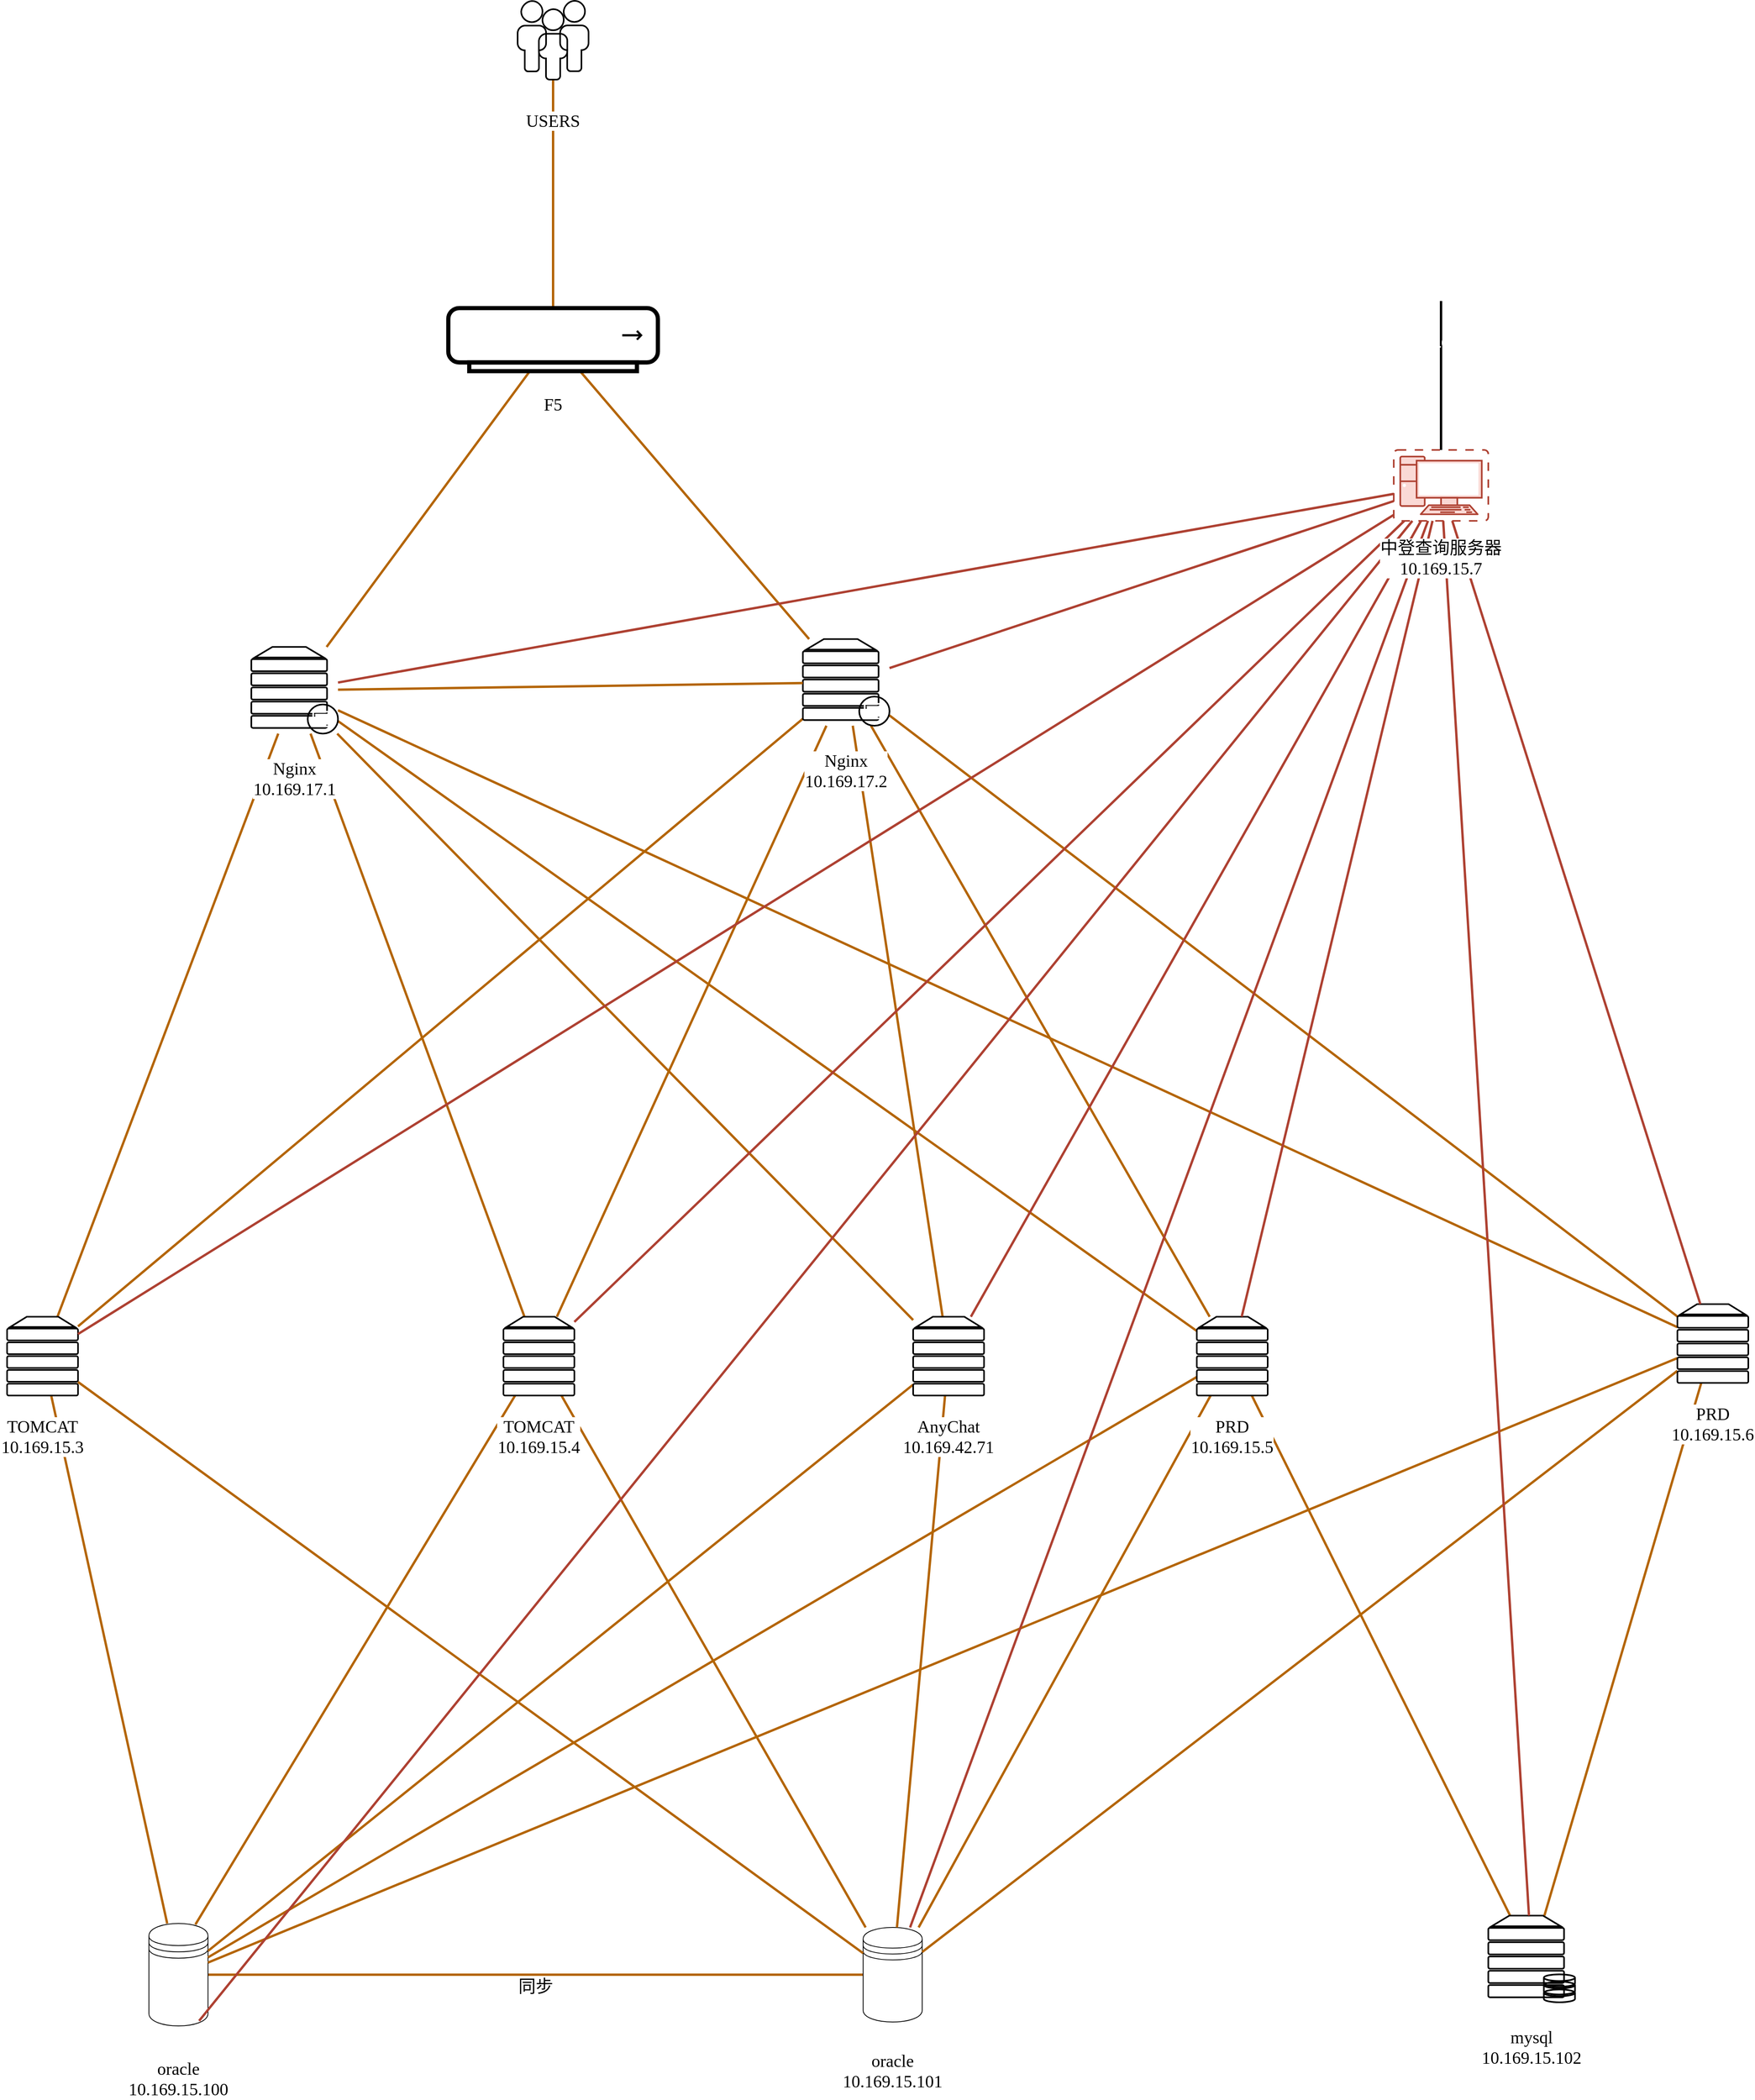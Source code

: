 <mxfile version="18.0.2" type="github" pages="2">
  <diagram id="6a731a19-8d31-9384-78a2-239565b7b9f0" name="财人汇物理图">
    <mxGraphModel dx="3671" dy="1588" grid="1" gridSize="10" guides="1" tooltips="1" connect="1" arrows="1" fold="1" page="1" pageScale="1" pageWidth="827" pageHeight="1169" background="none" math="1" shadow="0">
      <root>
        <mxCell id="0" />
        <mxCell id="1" parent="0" />
        <mxCell id="mS-wyy-bUG0AQd56grwA-2262" value="同步" style="orthogonalLoop=1;jettySize=auto;verticalAlign=middle;spacingBottom=-25;fillColor=#fad7ac;fontColor=default;labelBackgroundColor=default;fontFamily=Tahoma;fontSize=22;startArrow=none;startFill=0;strokeWidth=3;endArrow=none;endFill=0;strokeColor=#b46504;" edge="1" parent="1" source="mS-wyy-bUG0AQd56grwA-2258" target="mS-wyy-bUG0AQd56grwA-2261">
          <mxGeometry relative="1" as="geometry" />
        </mxCell>
        <mxCell id="mS-wyy-bUG0AQd56grwA-2258" value="oracle&#xa;10.169.15.100" style="shape=datastore;verticalAlign=middle;spacingBottom=0;fillColor=none;labelBackgroundColor=default;fontFamily=Tahoma;spacing=2;fontSize=22;labelPosition=center;verticalLabelPosition=bottom;align=center;" vertex="1" parent="1">
          <mxGeometry x="-520" y="2490" width="75" height="130" as="geometry" />
        </mxCell>
        <mxCell id="mS-wyy-bUG0AQd56grwA-2261" value="oracle&#xa;10.169.15.101" style="shape=datastore;fillColor=none;spacingBottom=0;verticalAlign=middle;labelBackgroundColor=default;fontFamily=Tahoma;fontSize=22;labelPosition=center;verticalLabelPosition=bottom;align=center;" vertex="1" parent="1">
          <mxGeometry x="386.5" y="2495" width="75" height="120" as="geometry" />
        </mxCell>
        <mxCell id="mS-wyy-bUG0AQd56grwA-2276" style="orthogonalLoop=1;jettySize=auto;fillColor=#fad7ac;fontColor=default;labelBackgroundColor=default;fontFamily=Tahoma;fontSize=22;verticalAlign=middle;startArrow=none;startFill=0;strokeWidth=3;endArrow=none;endFill=0;strokeColor=#b46504;" edge="1" parent="1" source="mS-wyy-bUG0AQd56grwA-2270" target="mS-wyy-bUG0AQd56grwA-2275">
          <mxGeometry relative="1" as="geometry" />
        </mxCell>
        <mxCell id="mS-wyy-bUG0AQd56grwA-2270" value="USERS" style="verticalAlign=middle;verticalLabelPosition=bottom;labelPosition=center;align=center;outlineConnect=0;fillColor=none;gradientDirection=north;strokeWidth=2;shape=mxgraph.networks.users;labelBackgroundColor=default;fontFamily=Tahoma;fontSize=22;" vertex="1" parent="1">
          <mxGeometry x="-52" y="50" width="90" height="100" as="geometry" />
        </mxCell>
        <mxCell id="mS-wyy-bUG0AQd56grwA-2279" style="orthogonalLoop=1;jettySize=auto;fillColor=#fad7ac;fontColor=default;labelBackgroundColor=default;fontFamily=Tahoma;fontSize=22;verticalAlign=middle;startArrow=none;startFill=0;strokeWidth=3;endArrow=none;endFill=0;curved=1;strokeColor=#b46504;" edge="1" parent="1" source="mS-wyy-bUG0AQd56grwA-2275" target="mS-wyy-bUG0AQd56grwA-2278">
          <mxGeometry relative="1" as="geometry" />
        </mxCell>
        <mxCell id="mS-wyy-bUG0AQd56grwA-2280" style="edgeStyle=none;orthogonalLoop=1;jettySize=auto;fillColor=#fad7ac;fontColor=default;labelBackgroundColor=default;fontFamily=Tahoma;fontSize=22;verticalAlign=middle;startArrow=none;startFill=0;strokeWidth=3;endArrow=none;endFill=0;curved=1;strokeColor=#b46504;" edge="1" parent="1" source="mS-wyy-bUG0AQd56grwA-2275" target="mS-wyy-bUG0AQd56grwA-2277">
          <mxGeometry relative="1" as="geometry" />
        </mxCell>
        <mxCell id="mS-wyy-bUG0AQd56grwA-2275" value="F5" style="verticalAlign=middle;verticalLabelPosition=bottom;labelPosition=center;align=center;outlineConnect=0;fillColor=none;gradientDirection=north;strokeWidth=2;shape=mxgraph.networks.hub;labelBackgroundColor=default;fontFamily=Tahoma;fontSize=22;" vertex="1" parent="1">
          <mxGeometry x="-140" y="440" width="266" height="80" as="geometry" />
        </mxCell>
        <mxCell id="mS-wyy-bUG0AQd56grwA-2296" style="edgeStyle=none;orthogonalLoop=1;jettySize=auto;fillColor=#fad7ac;fontColor=default;labelBackgroundColor=default;fontFamily=Tahoma;fontSize=22;verticalAlign=middle;startArrow=none;startFill=0;strokeWidth=3;endArrow=none;endFill=0;curved=1;strokeColor=#b46504;" edge="1" parent="1" source="mS-wyy-bUG0AQd56grwA-2277" target="mS-wyy-bUG0AQd56grwA-2288">
          <mxGeometry relative="1" as="geometry" />
        </mxCell>
        <mxCell id="mS-wyy-bUG0AQd56grwA-2297" style="edgeStyle=none;orthogonalLoop=1;jettySize=auto;fillColor=#fad7ac;fontColor=default;labelBackgroundColor=default;fontFamily=Tahoma;fontSize=22;verticalAlign=middle;startArrow=none;startFill=0;strokeWidth=3;endArrow=none;endFill=0;curved=1;strokeColor=#b46504;" edge="1" parent="1" source="mS-wyy-bUG0AQd56grwA-2277" target="mS-wyy-bUG0AQd56grwA-2289">
          <mxGeometry relative="1" as="geometry" />
        </mxCell>
        <mxCell id="mS-wyy-bUG0AQd56grwA-2298" style="edgeStyle=none;orthogonalLoop=1;jettySize=auto;fillColor=#fad7ac;fontColor=default;labelBackgroundColor=default;fontFamily=Tahoma;fontSize=22;verticalAlign=middle;startArrow=none;startFill=0;strokeWidth=3;endArrow=none;endFill=0;curved=1;strokeColor=#b46504;" edge="1" parent="1" source="mS-wyy-bUG0AQd56grwA-2277" target="mS-wyy-bUG0AQd56grwA-2290">
          <mxGeometry relative="1" as="geometry" />
        </mxCell>
        <mxCell id="mS-wyy-bUG0AQd56grwA-2299" style="edgeStyle=none;orthogonalLoop=1;jettySize=auto;fillColor=#fad7ac;fontColor=default;labelBackgroundColor=default;fontFamily=Tahoma;fontSize=22;verticalAlign=middle;startArrow=none;startFill=0;strokeWidth=3;endArrow=none;endFill=0;curved=1;strokeColor=#b46504;" edge="1" parent="1" source="mS-wyy-bUG0AQd56grwA-2277" target="mS-wyy-bUG0AQd56grwA-2291">
          <mxGeometry relative="1" as="geometry" />
        </mxCell>
        <mxCell id="mS-wyy-bUG0AQd56grwA-2302" style="edgeStyle=none;orthogonalLoop=1;jettySize=auto;fillColor=#fad7ac;fontColor=default;labelBackgroundColor=default;fontFamily=Tahoma;fontSize=22;verticalAlign=middle;startArrow=none;startFill=0;strokeWidth=3;endArrow=none;endFill=0;curved=1;strokeColor=#b46504;" edge="1" parent="1" source="mS-wyy-bUG0AQd56grwA-2277" target="mS-wyy-bUG0AQd56grwA-2300">
          <mxGeometry relative="1" as="geometry" />
        </mxCell>
        <mxCell id="mS-wyy-bUG0AQd56grwA-2277" value="Nginx&#xa;10.169.17.2" style="verticalAlign=middle;verticalLabelPosition=bottom;labelPosition=center;align=center;outlineConnect=0;fillColor=none;gradientDirection=north;strokeWidth=2;shape=mxgraph.networks.proxy_server;labelBackgroundColor=default;fontFamily=Tahoma;fontSize=22;" vertex="1" parent="1">
          <mxGeometry x="310" y="860" width="110" height="110" as="geometry" />
        </mxCell>
        <mxCell id="mS-wyy-bUG0AQd56grwA-2292" style="edgeStyle=none;orthogonalLoop=1;jettySize=auto;fillColor=#fad7ac;fontColor=default;labelBackgroundColor=default;fontFamily=Tahoma;fontSize=22;verticalAlign=middle;startArrow=none;startFill=0;strokeWidth=3;endArrow=none;endFill=0;curved=1;strokeColor=#b46504;" edge="1" parent="1" source="mS-wyy-bUG0AQd56grwA-2278" target="mS-wyy-bUG0AQd56grwA-2288">
          <mxGeometry relative="1" as="geometry" />
        </mxCell>
        <mxCell id="mS-wyy-bUG0AQd56grwA-2293" style="edgeStyle=none;orthogonalLoop=1;jettySize=auto;fillColor=#fad7ac;fontColor=default;labelBackgroundColor=default;fontFamily=Tahoma;fontSize=22;verticalAlign=middle;startArrow=none;startFill=0;strokeWidth=3;endArrow=none;endFill=0;curved=1;strokeColor=#b46504;" edge="1" parent="1" source="mS-wyy-bUG0AQd56grwA-2278" target="mS-wyy-bUG0AQd56grwA-2289">
          <mxGeometry relative="1" as="geometry" />
        </mxCell>
        <mxCell id="mS-wyy-bUG0AQd56grwA-2294" style="edgeStyle=none;orthogonalLoop=1;jettySize=auto;fillColor=#fad7ac;fontColor=default;labelBackgroundColor=default;fontFamily=Tahoma;fontSize=22;verticalAlign=middle;startArrow=none;startFill=0;strokeWidth=3;endArrow=none;endFill=0;curved=1;strokeColor=#b46504;" edge="1" parent="1" source="mS-wyy-bUG0AQd56grwA-2278" target="mS-wyy-bUG0AQd56grwA-2290">
          <mxGeometry relative="1" as="geometry" />
        </mxCell>
        <mxCell id="mS-wyy-bUG0AQd56grwA-2295" style="edgeStyle=none;orthogonalLoop=1;jettySize=auto;fillColor=#fad7ac;fontColor=default;labelBackgroundColor=default;fontFamily=Tahoma;fontSize=22;verticalAlign=middle;startArrow=none;startFill=0;strokeWidth=3;endArrow=none;endFill=0;curved=1;strokeColor=#b46504;" edge="1" parent="1" source="mS-wyy-bUG0AQd56grwA-2278" target="mS-wyy-bUG0AQd56grwA-2291">
          <mxGeometry relative="1" as="geometry" />
        </mxCell>
        <mxCell id="mS-wyy-bUG0AQd56grwA-2301" style="edgeStyle=none;orthogonalLoop=1;jettySize=auto;fillColor=#fad7ac;fontColor=default;labelBackgroundColor=default;fontFamily=Tahoma;fontSize=22;verticalAlign=middle;startArrow=none;startFill=0;strokeWidth=3;endArrow=none;endFill=0;curved=1;strokeColor=#b46504;" edge="1" parent="1" source="mS-wyy-bUG0AQd56grwA-2278" target="mS-wyy-bUG0AQd56grwA-2300">
          <mxGeometry relative="1" as="geometry" />
        </mxCell>
        <mxCell id="mS-wyy-bUG0AQd56grwA-2392" style="edgeStyle=none;orthogonalLoop=1;jettySize=auto;labelBackgroundColor=default;fontFamily=Tahoma;fontColor=default;endArrow=none;endFill=0;fontSize=22;verticalAlign=middle;startArrow=none;startFill=0;strokeWidth=3;curved=1;fillColor=#fad7ac;strokeColor=#b46504;" edge="1" parent="1" source="mS-wyy-bUG0AQd56grwA-2278" target="mS-wyy-bUG0AQd56grwA-2277">
          <mxGeometry relative="1" as="geometry" />
        </mxCell>
        <mxCell id="mS-wyy-bUG0AQd56grwA-2278" value="Nginx&#xa;10.169.17.1" style="verticalAlign=middle;verticalLabelPosition=bottom;labelPosition=center;align=center;outlineConnect=0;fillColor=none;gradientDirection=north;strokeWidth=2;shape=mxgraph.networks.proxy_server;labelBackgroundColor=default;fontFamily=Tahoma;fontSize=22;" vertex="1" parent="1">
          <mxGeometry x="-390" y="870" width="110" height="110" as="geometry" />
        </mxCell>
        <mxCell id="mS-wyy-bUG0AQd56grwA-2370" style="edgeStyle=none;orthogonalLoop=1;jettySize=auto;labelBackgroundColor=default;fontFamily=Tahoma;fontColor=default;fillColor=#fad7ac;fontSize=22;verticalAlign=middle;startArrow=none;startFill=0;strokeWidth=3;endArrow=none;endFill=0;curved=1;strokeColor=#b46504;" edge="1" parent="1" source="mS-wyy-bUG0AQd56grwA-2288" target="mS-wyy-bUG0AQd56grwA-2258">
          <mxGeometry relative="1" as="geometry">
            <mxPoint x="1190" y="1470" as="targetPoint" />
          </mxGeometry>
        </mxCell>
        <mxCell id="mS-wyy-bUG0AQd56grwA-2377" style="edgeStyle=none;orthogonalLoop=1;jettySize=auto;labelBackgroundColor=default;fontFamily=Tahoma;fontColor=default;fillColor=#fad7ac;fontSize=22;verticalAlign=middle;startArrow=none;startFill=0;strokeWidth=3;endArrow=none;endFill=0;curved=1;strokeColor=#b46504;" edge="1" parent="1" source="mS-wyy-bUG0AQd56grwA-2288" target="mS-wyy-bUG0AQd56grwA-2261">
          <mxGeometry relative="1" as="geometry" />
        </mxCell>
        <mxCell id="mS-wyy-bUG0AQd56grwA-2288" value="TOMCAT&#xa;10.169.15.3" style="verticalAlign=middle;verticalLabelPosition=bottom;labelPosition=center;align=center;outlineConnect=0;fillColor=none;gradientDirection=north;strokeWidth=2;shape=mxgraph.networks.server;labelBackgroundColor=default;fontFamily=Tahoma;fontSize=22;" vertex="1" parent="1">
          <mxGeometry x="-700" y="1720" width="90" height="100" as="geometry" />
        </mxCell>
        <mxCell id="mS-wyy-bUG0AQd56grwA-2371" style="edgeStyle=none;orthogonalLoop=1;jettySize=auto;labelBackgroundColor=default;fontFamily=Tahoma;fontColor=default;fillColor=#fad7ac;fontSize=22;verticalAlign=middle;startArrow=none;startFill=0;strokeWidth=3;endArrow=none;endFill=0;curved=1;strokeColor=#b46504;entryX=0.787;entryY=0.01;entryDx=0;entryDy=0;entryPerimeter=0;" edge="1" parent="1" source="mS-wyy-bUG0AQd56grwA-2289" target="mS-wyy-bUG0AQd56grwA-2258">
          <mxGeometry relative="1" as="geometry">
            <mxPoint x="-390" y="2010" as="targetPoint" />
          </mxGeometry>
        </mxCell>
        <mxCell id="mS-wyy-bUG0AQd56grwA-2376" style="edgeStyle=none;orthogonalLoop=1;jettySize=auto;labelBackgroundColor=default;fontFamily=Tahoma;fontColor=default;fillColor=#fad7ac;fontSize=22;verticalAlign=middle;startArrow=none;startFill=0;strokeWidth=3;endArrow=none;endFill=0;curved=1;strokeColor=#b46504;" edge="1" parent="1" source="mS-wyy-bUG0AQd56grwA-2289" target="mS-wyy-bUG0AQd56grwA-2261">
          <mxGeometry relative="1" as="geometry" />
        </mxCell>
        <mxCell id="mS-wyy-bUG0AQd56grwA-2289" value="TOMCAT&#xa;10.169.15.4" style="verticalAlign=middle;verticalLabelPosition=bottom;labelPosition=center;align=center;outlineConnect=0;fillColor=none;gradientDirection=north;strokeWidth=2;shape=mxgraph.networks.server;labelBackgroundColor=default;fontFamily=Tahoma;fontSize=22;" vertex="1" parent="1">
          <mxGeometry x="-70" y="1720" width="90" height="100" as="geometry" />
        </mxCell>
        <mxCell id="mS-wyy-bUG0AQd56grwA-2372" style="edgeStyle=none;orthogonalLoop=1;jettySize=auto;labelBackgroundColor=default;fontFamily=Tahoma;fontColor=default;fillColor=#fad7ac;fontSize=22;verticalAlign=middle;startArrow=none;startFill=0;strokeWidth=3;endArrow=none;endFill=0;curved=1;strokeColor=#b46504;" edge="1" parent="1" source="mS-wyy-bUG0AQd56grwA-2290" target="mS-wyy-bUG0AQd56grwA-2258">
          <mxGeometry relative="1" as="geometry">
            <mxPoint x="1190" y="1430" as="targetPoint" />
          </mxGeometry>
        </mxCell>
        <mxCell id="mS-wyy-bUG0AQd56grwA-2375" style="edgeStyle=none;orthogonalLoop=1;jettySize=auto;labelBackgroundColor=default;fontFamily=Tahoma;fontColor=default;fillColor=#fad7ac;fontSize=22;verticalAlign=middle;startArrow=none;startFill=0;strokeWidth=3;endArrow=none;endFill=0;curved=1;strokeColor=#b46504;" edge="1" parent="1" source="mS-wyy-bUG0AQd56grwA-2290" target="mS-wyy-bUG0AQd56grwA-2313">
          <mxGeometry relative="1" as="geometry" />
        </mxCell>
        <mxCell id="mS-wyy-bUG0AQd56grwA-2380" style="edgeStyle=none;orthogonalLoop=1;jettySize=auto;labelBackgroundColor=default;fontFamily=Tahoma;fontColor=default;fillColor=#fad7ac;fontSize=22;verticalAlign=middle;startArrow=none;startFill=0;strokeWidth=3;endArrow=none;endFill=0;curved=1;strokeColor=#b46504;" edge="1" parent="1" source="mS-wyy-bUG0AQd56grwA-2290" target="mS-wyy-bUG0AQd56grwA-2261">
          <mxGeometry relative="1" as="geometry" />
        </mxCell>
        <mxCell id="mS-wyy-bUG0AQd56grwA-2290" value="PRD&#xa;10.169.15.5" style="verticalAlign=middle;verticalLabelPosition=bottom;labelPosition=center;align=center;outlineConnect=0;fillColor=none;gradientDirection=north;strokeWidth=2;shape=mxgraph.networks.server;labelBackgroundColor=default;fontFamily=Tahoma;fontSize=22;" vertex="1" parent="1">
          <mxGeometry x="810" y="1720" width="90" height="100" as="geometry" />
        </mxCell>
        <mxCell id="mS-wyy-bUG0AQd56grwA-2373" style="edgeStyle=none;orthogonalLoop=1;jettySize=auto;labelBackgroundColor=default;fontFamily=Tahoma;fontColor=default;fillColor=#fad7ac;fontSize=22;verticalAlign=middle;startArrow=none;startFill=0;strokeWidth=3;endArrow=none;endFill=0;curved=1;strokeColor=#b46504;" edge="1" parent="1" source="mS-wyy-bUG0AQd56grwA-2291" target="mS-wyy-bUG0AQd56grwA-2258">
          <mxGeometry relative="1" as="geometry" />
        </mxCell>
        <mxCell id="mS-wyy-bUG0AQd56grwA-2374" style="edgeStyle=none;orthogonalLoop=1;jettySize=auto;labelBackgroundColor=default;fontFamily=Tahoma;fontColor=default;fillColor=#fad7ac;fontSize=22;verticalAlign=middle;startArrow=none;startFill=0;strokeWidth=3;endArrow=none;endFill=0;curved=1;strokeColor=#b46504;" edge="1" parent="1" source="mS-wyy-bUG0AQd56grwA-2291" target="mS-wyy-bUG0AQd56grwA-2313">
          <mxGeometry relative="1" as="geometry" />
        </mxCell>
        <mxCell id="mS-wyy-bUG0AQd56grwA-2379" style="edgeStyle=none;orthogonalLoop=1;jettySize=auto;labelBackgroundColor=default;fontFamily=Tahoma;fontColor=default;fillColor=#fad7ac;fontSize=22;verticalAlign=middle;startArrow=none;startFill=0;strokeWidth=3;endArrow=none;endFill=0;curved=1;strokeColor=#b46504;" edge="1" parent="1" source="mS-wyy-bUG0AQd56grwA-2291" target="mS-wyy-bUG0AQd56grwA-2261">
          <mxGeometry relative="1" as="geometry" />
        </mxCell>
        <mxCell id="mS-wyy-bUG0AQd56grwA-2291" value="PRD&#xa;10.169.15.6" style="verticalAlign=middle;verticalLabelPosition=bottom;labelPosition=center;align=center;outlineConnect=0;fillColor=none;gradientDirection=north;strokeWidth=2;shape=mxgraph.networks.server;labelBackgroundColor=default;fontFamily=Tahoma;fontSize=22;" vertex="1" parent="1">
          <mxGeometry x="1420" y="1704" width="90" height="100" as="geometry" />
        </mxCell>
        <mxCell id="mS-wyy-bUG0AQd56grwA-2369" style="edgeStyle=none;orthogonalLoop=1;jettySize=auto;labelBackgroundColor=default;fontFamily=Tahoma;fontColor=default;fillColor=#fad7ac;fontSize=22;verticalAlign=middle;startArrow=none;startFill=0;strokeWidth=3;endArrow=none;endFill=0;curved=1;strokeColor=#b46504;" edge="1" parent="1" source="mS-wyy-bUG0AQd56grwA-2300" target="mS-wyy-bUG0AQd56grwA-2258">
          <mxGeometry relative="1" as="geometry" />
        </mxCell>
        <mxCell id="mS-wyy-bUG0AQd56grwA-2378" style="edgeStyle=none;orthogonalLoop=1;jettySize=auto;labelBackgroundColor=default;fontFamily=Tahoma;fontColor=default;fillColor=#fad7ac;fontSize=22;verticalAlign=middle;startArrow=none;startFill=0;strokeWidth=3;endArrow=none;endFill=0;curved=1;strokeColor=#b46504;" edge="1" parent="1" source="mS-wyy-bUG0AQd56grwA-2300" target="mS-wyy-bUG0AQd56grwA-2261">
          <mxGeometry relative="1" as="geometry" />
        </mxCell>
        <mxCell id="mS-wyy-bUG0AQd56grwA-2300" value="AnyChat&#xa;10.169.42.71" style="verticalAlign=middle;verticalLabelPosition=bottom;labelPosition=center;align=center;outlineConnect=0;fillColor=none;gradientDirection=north;strokeWidth=2;shape=mxgraph.networks.server;labelBackgroundColor=default;fontFamily=Tahoma;fontSize=22;" vertex="1" parent="1">
          <mxGeometry x="450" y="1720" width="90" height="100" as="geometry" />
        </mxCell>
        <mxCell id="mS-wyy-bUG0AQd56grwA-2313" value="mysql&#xa;10.169.15.102" style="verticalAlign=middle;verticalLabelPosition=bottom;labelPosition=center;align=center;outlineConnect=0;fillColor=none;gradientDirection=north;strokeWidth=2;shape=mxgraph.networks.server_storage;labelBackgroundColor=default;fontFamily=Tahoma;fontSize=22;" vertex="1" parent="1">
          <mxGeometry x="1180" y="2480" width="110" height="110" as="geometry" />
        </mxCell>
        <mxCell id="mS-wyy-bUG0AQd56grwA-2382" style="edgeStyle=none;orthogonalLoop=1;jettySize=auto;labelBackgroundColor=default;fontFamily=Tahoma;fontColor=default;fillColor=#fad9d5;fontSize=22;verticalAlign=middle;endArrow=none;endFill=0;startArrow=none;startFill=0;strokeWidth=3;curved=1;strokeColor=#ae4132;" edge="1" parent="1" source="mS-wyy-bUG0AQd56grwA-2316" target="mS-wyy-bUG0AQd56grwA-2300">
          <mxGeometry relative="1" as="geometry" />
        </mxCell>
        <mxCell id="mS-wyy-bUG0AQd56grwA-2383" style="edgeStyle=none;orthogonalLoop=1;jettySize=auto;labelBackgroundColor=default;fontFamily=Tahoma;fontColor=default;fillColor=#fad9d5;fontSize=22;verticalAlign=middle;endArrow=none;endFill=0;startArrow=none;startFill=0;strokeWidth=3;curved=1;strokeColor=#ae4132;" edge="1" parent="1" source="mS-wyy-bUG0AQd56grwA-2316" target="mS-wyy-bUG0AQd56grwA-2288">
          <mxGeometry relative="1" as="geometry" />
        </mxCell>
        <mxCell id="mS-wyy-bUG0AQd56grwA-2384" style="edgeStyle=none;orthogonalLoop=1;jettySize=auto;labelBackgroundColor=default;fontFamily=Tahoma;fontColor=default;fillColor=#fad9d5;fontSize=22;verticalAlign=middle;endArrow=none;endFill=0;startArrow=none;startFill=0;strokeWidth=3;curved=1;strokeColor=#ae4132;" edge="1" parent="1" source="mS-wyy-bUG0AQd56grwA-2316" target="mS-wyy-bUG0AQd56grwA-2289">
          <mxGeometry relative="1" as="geometry" />
        </mxCell>
        <mxCell id="mS-wyy-bUG0AQd56grwA-2385" style="edgeStyle=none;orthogonalLoop=1;jettySize=auto;labelBackgroundColor=default;fontFamily=Tahoma;fontColor=default;fillColor=#fad9d5;fontSize=22;verticalAlign=middle;endArrow=none;endFill=0;startArrow=none;startFill=0;strokeWidth=3;curved=1;strokeColor=#ae4132;" edge="1" parent="1" source="mS-wyy-bUG0AQd56grwA-2316" target="mS-wyy-bUG0AQd56grwA-2290">
          <mxGeometry relative="1" as="geometry" />
        </mxCell>
        <mxCell id="mS-wyy-bUG0AQd56grwA-2386" style="edgeStyle=none;orthogonalLoop=1;jettySize=auto;labelBackgroundColor=default;fontFamily=Tahoma;fontColor=default;fillColor=#fad9d5;fontSize=22;verticalAlign=middle;endArrow=none;endFill=0;startArrow=none;startFill=0;strokeWidth=3;curved=1;strokeColor=#ae4132;" edge="1" parent="1" source="mS-wyy-bUG0AQd56grwA-2316" target="mS-wyy-bUG0AQd56grwA-2291">
          <mxGeometry relative="1" as="geometry" />
        </mxCell>
        <mxCell id="mS-wyy-bUG0AQd56grwA-2388" style="edgeStyle=none;orthogonalLoop=1;jettySize=auto;labelBackgroundColor=default;fontFamily=Tahoma;fontColor=default;fontSize=22;verticalAlign=middle;endArrow=none;endFill=0;startArrow=none;startFill=0;strokeWidth=3;curved=1;fillColor=#fad9d5;strokeColor=#ae4132;" edge="1" parent="1" source="mS-wyy-bUG0AQd56grwA-2316" target="mS-wyy-bUG0AQd56grwA-2278">
          <mxGeometry relative="1" as="geometry" />
        </mxCell>
        <mxCell id="mS-wyy-bUG0AQd56grwA-2389" style="edgeStyle=none;orthogonalLoop=1;jettySize=auto;labelBackgroundColor=default;fontFamily=Tahoma;fontColor=default;fontSize=22;verticalAlign=middle;endArrow=none;endFill=0;startArrow=none;startFill=0;strokeWidth=3;curved=1;fillColor=#fad9d5;strokeColor=#ae4132;" edge="1" parent="1" source="mS-wyy-bUG0AQd56grwA-2316" target="mS-wyy-bUG0AQd56grwA-2277">
          <mxGeometry relative="1" as="geometry" />
        </mxCell>
        <mxCell id="mS-wyy-bUG0AQd56grwA-2396" style="edgeStyle=none;orthogonalLoop=1;jettySize=auto;entryX=0.85;entryY=0.95;entryDx=0;entryDy=0;entryPerimeter=0;startArrow=none;startFill=0;endArrow=none;endFill=0;strokeWidth=3;fillColor=#fad9d5;strokeColor=#ae4132;" edge="1" parent="1" source="mS-wyy-bUG0AQd56grwA-2316" target="mS-wyy-bUG0AQd56grwA-2258">
          <mxGeometry relative="1" as="geometry" />
        </mxCell>
        <mxCell id="mS-wyy-bUG0AQd56grwA-2398" style="edgeStyle=none;orthogonalLoop=1;jettySize=auto;startArrow=none;startFill=0;endArrow=none;endFill=0;strokeWidth=3;fillColor=#fad9d5;strokeColor=#ae4132;" edge="1" parent="1" source="mS-wyy-bUG0AQd56grwA-2316" target="mS-wyy-bUG0AQd56grwA-2261">
          <mxGeometry relative="1" as="geometry" />
        </mxCell>
        <mxCell id="mS-wyy-bUG0AQd56grwA-2399" style="edgeStyle=none;orthogonalLoop=1;jettySize=auto;startArrow=none;startFill=0;endArrow=none;endFill=0;strokeWidth=3;fillColor=#fad9d5;strokeColor=#ae4132;" edge="1" parent="1" source="mS-wyy-bUG0AQd56grwA-2316" target="mS-wyy-bUG0AQd56grwA-2313">
          <mxGeometry relative="1" as="geometry" />
        </mxCell>
        <mxCell id="mS-wyy-bUG0AQd56grwA-2316" value="中登查询服务器&#xa;10.169.15.7" style="verticalAlign=middle;verticalLabelPosition=bottom;labelPosition=center;align=center;outlineConnect=0;fillColor=#fad9d5;gradientDirection=north;strokeWidth=2;shape=mxgraph.networks.virtual_pc;labelBackgroundColor=default;fontFamily=Tahoma;fontSize=22;strokeColor=#ae4132;" vertex="1" parent="1">
          <mxGeometry x="1060" y="620" width="120" height="90" as="geometry" />
        </mxCell>
        <mxCell id="mS-wyy-bUG0AQd56grwA-2403" style="edgeStyle=none;orthogonalLoop=1;jettySize=auto;fontSize=22;fontColor=#FFFFFF;startArrow=none;startFill=0;endArrow=none;endFill=0;strokeWidth=3;" edge="1" parent="1" source="mS-wyy-bUG0AQd56grwA-2402" target="mS-wyy-bUG0AQd56grwA-2316">
          <mxGeometry relative="1" as="geometry" />
        </mxCell>
        <mxCell id="mS-wyy-bUG0AQd56grwA-2402" value="ad" style="fontColor=#FFFFFF;verticalAlign=middle;verticalLabelPosition=bottom;labelPosition=center;align=center;outlineConnect=0;fillColor=none;strokeColor=#FFFFFF;gradientColor=none;gradientDirection=north;strokeWidth=2;shape=mxgraph.networks.user_male;fontSize=22;" vertex="1" parent="1">
          <mxGeometry x="1100" y="330" width="40" height="100" as="geometry" />
        </mxCell>
      </root>
    </mxGraphModel>
  </diagram>
  <diagram id="5mDLQG2qul_xc48alwTu" name="财人汇-物理架构图">
    <mxGraphModel dx="2190" dy="1323" grid="1" gridSize="10" guides="1" tooltips="1" connect="1" arrows="1" fold="1" page="1" pageScale="1" pageWidth="827" pageHeight="1169" math="1" shadow="0">
      <root>
        <mxCell id="0" />
        <mxCell id="1" parent="0" />
        <mxCell id="KctGKJqIe7BDy6V7C65T-1" value="" style="endArrow=none;dashed=1;dashPattern=1 3;strokeWidth=2;fontSize=22;fontColor=#FFFFFF;verticalAlign=middle;" edge="1" parent="1">
          <mxGeometry width="50" height="50" relative="1" as="geometry">
            <mxPoint x="191.667" y="440.0" as="sourcePoint" />
            <mxPoint x="191.667" y="852.0" as="targetPoint" />
          </mxGeometry>
        </mxCell>
        <mxCell id="KctGKJqIe7BDy6V7C65T-3" value="防火墙" style="edgeLabel;align=center;verticalAlign=middle;resizable=0;points=[];fontSize=22;fontColor=#FFFFFF;" vertex="1" connectable="0" parent="KctGKJqIe7BDy6V7C65T-1">
          <mxGeometry x="0.058" y="-2" relative="1" as="geometry">
            <mxPoint as="offset" />
          </mxGeometry>
        </mxCell>
        <mxCell id="KctGKJqIe7BDy6V7C65T-5" value="柜员&#xa;PC" style="fontColor=#0066CC;verticalAlign=top;verticalLabelPosition=bottom;labelPosition=center;align=center;outlineConnect=0;fillColor=#CCCCCC;strokeColor=#6881B3;gradientColor=none;gradientDirection=north;strokeWidth=2;shape=mxgraph.networks.pc;fontSize=22;" vertex="1" parent="1">
          <mxGeometry x="610" y="450" width="100" height="70" as="geometry" />
        </mxCell>
        <mxCell id="KctGKJqIe7BDy6V7C65T-7" value="互联网用户&#xa;APP" style="fontColor=#0066CC;verticalAlign=top;verticalLabelPosition=bottom;labelPosition=center;align=center;outlineConnect=0;fillColor=#CCCCCC;strokeColor=#6881B3;gradientColor=none;gradientDirection=north;strokeWidth=2;shape=mxgraph.networks.mobile;fontSize=22;" vertex="1" parent="1">
          <mxGeometry x="70" y="580" width="50" height="100" as="geometry" />
        </mxCell>
        <mxCell id="KctGKJqIe7BDy6V7C65T-8" value="F5" style="strokeColor=#666666;labelPosition=right;align=left;spacingLeft=-99;shadow=0;dashed=0;outlineConnect=0;shape=mxgraph.rack.f5.arx_5000;fontSize=22;fontColor=#FFFFFF;fillColor=none;verticalAlign=middle;spacingBottom=-50;" vertex="1" parent="1">
          <mxGeometry x="260" y="630" width="168" height="20" as="geometry" />
        </mxCell>
        <mxCell id="KctGKJqIe7BDy6V7C65T-12" value="反向代理&#xa;Nginx" style="shape=mxgraph.rack.hp.hp_proliant_bl685c_server_blade;labelPosition=right;align=center;spacingLeft=-60;dashed=0;shadow=0;fillColor=#ffffff;fontSize=22;fontColor=#FFFFFF;strokeColor=#FFFFFF;points=[[0.5,0.48,0,0,0]];spacingBottom=-180;" vertex="1" parent="1">
          <mxGeometry x="570" y="650" width="37" height="121" as="geometry" />
        </mxCell>
        <mxCell id="KctGKJqIe7BDy6V7C65T-14" value="反向代理&#xa;Nginx" style="shape=mxgraph.rack.hp.hp_proliant_bl685c_server_blade;labelPosition=right;align=center;spacingLeft=-60;dashed=0;shadow=0;fillColor=#ffffff;fontSize=22;fontColor=#FFFFFF;strokeColor=#FFFFFF;points=[[0.5,0.48,0,0,0]];spacingBottom=-180;" vertex="1" parent="1">
          <mxGeometry x="710" y="650" width="37" height="121" as="geometry" />
        </mxCell>
        <mxCell id="KctGKJqIe7BDy6V7C65T-15" value="" style="endArrow=none;dashed=1;dashPattern=1 3;strokeWidth=2;fontSize=22;fontColor=#FFFFFF;verticalAlign=middle;" edge="1" parent="1">
          <mxGeometry width="50" height="50" relative="1" as="geometry">
            <mxPoint x="831.667" y="434" as="sourcePoint" />
            <mxPoint x="831.667" y="846" as="targetPoint" />
          </mxGeometry>
        </mxCell>
        <mxCell id="KctGKJqIe7BDy6V7C65T-16" value="防火墙" style="edgeLabel;align=center;verticalAlign=middle;resizable=0;points=[];fontSize=22;fontColor=#FFFFFF;" vertex="1" connectable="0" parent="KctGKJqIe7BDy6V7C65T-15">
          <mxGeometry x="0.058" y="-2" relative="1" as="geometry">
            <mxPoint as="offset" />
          </mxGeometry>
        </mxCell>
        <mxCell id="KctGKJqIe7BDy6V7C65T-17" value="" style="endArrow=none;dashed=1;dashPattern=1 3;strokeWidth=2;fontSize=22;fontColor=#FFFFFF;verticalAlign=middle;" edge="1" parent="1">
          <mxGeometry width="50" height="50" relative="1" as="geometry">
            <mxPoint x="491.667" y="434" as="sourcePoint" />
            <mxPoint x="491.667" y="846" as="targetPoint" />
          </mxGeometry>
        </mxCell>
        <mxCell id="KctGKJqIe7BDy6V7C65T-18" value="防火墙" style="edgeLabel;align=center;verticalAlign=middle;resizable=0;points=[];fontSize=22;fontColor=#FFFFFF;" vertex="1" connectable="0" parent="KctGKJqIe7BDy6V7C65T-17">
          <mxGeometry x="0.058" y="-2" relative="1" as="geometry">
            <mxPoint as="offset" />
          </mxGeometry>
        </mxCell>
        <mxCell id="KctGKJqIe7BDy6V7C65T-20" value="中间件&#xa;Tomcat" style="shape=mxgraph.rack.hp.hp_proliant_bl685c_server_blade;labelPosition=right;align=center;spacingLeft=-60;dashed=0;shadow=0;fillColor=#ffffff;fontSize=22;fontColor=#FFFFFF;strokeColor=#FFFFFF;points=[[0.5,0.48,0,0,0]];spacingBottom=-180;" vertex="1" parent="1">
          <mxGeometry x="940" y="350" width="37" height="121" as="geometry" />
        </mxCell>
        <mxCell id="KctGKJqIe7BDy6V7C65T-21" value="中间件&#xa;Tomcat" style="shape=mxgraph.rack.hp.hp_proliant_bl685c_server_blade;labelPosition=right;align=center;spacingLeft=-60;dashed=0;shadow=0;fillColor=#ffffff;fontSize=22;fontColor=#FFFFFF;strokeColor=#FFFFFF;points=[[0.5,0.48,0,0,0]];spacingBottom=-180;" vertex="1" parent="1">
          <mxGeometry x="940" y="590" width="37" height="121" as="geometry" />
        </mxCell>
        <mxCell id="KctGKJqIe7BDy6V7C65T-22" value="中间件&#xa;Tomcat" style="shape=mxgraph.rack.hp.hp_proliant_bl685c_server_blade;labelPosition=right;align=center;spacingLeft=-60;dashed=0;shadow=0;fillColor=#ffffff;fontSize=22;fontColor=#FFFFFF;strokeColor=#FFFFFF;points=[[0.5,0.48,0,0,0]];spacingBottom=-180;" vertex="1" parent="1">
          <mxGeometry x="940" y="830" width="37" height="121" as="geometry" />
        </mxCell>
        <mxCell id="KctGKJqIe7BDy6V7C65T-23" value="中间件&#xa;Tomcat" style="shape=mxgraph.rack.hp.hp_proliant_bl685c_server_blade;labelPosition=right;align=center;spacingLeft=-60;dashed=0;shadow=0;fillColor=#ffffff;fontSize=22;fontColor=#FFFFFF;strokeColor=#FFFFFF;points=[[0.5,0.48,0,0,0]];spacingBottom=-180;" vertex="1" parent="1">
          <mxGeometry x="1090" y="730" width="37" height="121" as="geometry" />
        </mxCell>
        <mxCell id="KctGKJqIe7BDy6V7C65T-24" value="AnyChat" style="shape=mxgraph.rack.hp.hp_proliant_bl685c_server_blade;labelPosition=right;align=center;spacingLeft=-60;dashed=0;shadow=0;fillColor=#ffffff;fontSize=22;fontColor=#FFFFFF;strokeColor=#FFFFFF;points=[[0.5,0.48,0,0,0]];spacingBottom=-180;" vertex="1" parent="1">
          <mxGeometry x="1090" y="471" width="37" height="121" as="geometry" />
        </mxCell>
        <mxCell id="KctGKJqIe7BDy6V7C65T-25" value="" style="endArrow=none;dashed=1;dashPattern=1 3;strokeWidth=2;fontSize=22;fontColor=#FFFFFF;verticalAlign=middle;" edge="1" parent="1">
          <mxGeometry width="50" height="50" relative="1" as="geometry">
            <mxPoint x="1231.667" y="434" as="sourcePoint" />
            <mxPoint x="1231.667" y="846" as="targetPoint" />
          </mxGeometry>
        </mxCell>
        <mxCell id="KctGKJqIe7BDy6V7C65T-26" value="防火墙" style="edgeLabel;align=center;verticalAlign=middle;resizable=0;points=[];fontSize=22;fontColor=#FFFFFF;" vertex="1" connectable="0" parent="KctGKJqIe7BDy6V7C65T-25">
          <mxGeometry x="0.058" y="-2" relative="1" as="geometry">
            <mxPoint as="offset" />
          </mxGeometry>
        </mxCell>
        <mxCell id="KctGKJqIe7BDy6V7C65T-30" value="Oracle" style="sketch=0;points=[];align=center;image;fontSize=22;image=img/lib/mscae/Database_General.svg;fontColor=#FFFFFF;strokeColor=#FFFFFF;fillColor=none;aspect=fixed;horizontal=1;" vertex="1" parent="1">
          <mxGeometry x="1331" y="436.5" width="80" height="105.26" as="geometry" />
        </mxCell>
        <mxCell id="KctGKJqIe7BDy6V7C65T-31" value="Oracle" style="sketch=0;points=[];align=center;image;fontSize=22;image=img/lib/mscae/Database_General.svg;fontColor=#FFFFFF;strokeColor=#FFFFFF;fillColor=none;aspect=fixed;horizontal=1;" vertex="1" parent="1">
          <mxGeometry x="1331" y="630" width="80" height="105.26" as="geometry" />
        </mxCell>
        <mxCell id="KctGKJqIe7BDy6V7C65T-33" value="MySql" style="sketch=0;points=[];align=center;image;fontSize=22;image=img/lib/mscae/Azure_Database_for_MySQL_servers.svg;fontColor=#FFFFFF;strokeColor=#FFFFFF;fillColor=none;aspect=fixed;horizontal=1;" vertex="1" parent="1">
          <mxGeometry x="1329.58" y="820" width="82.84" height="109" as="geometry" />
        </mxCell>
      </root>
    </mxGraphModel>
  </diagram>
</mxfile>
